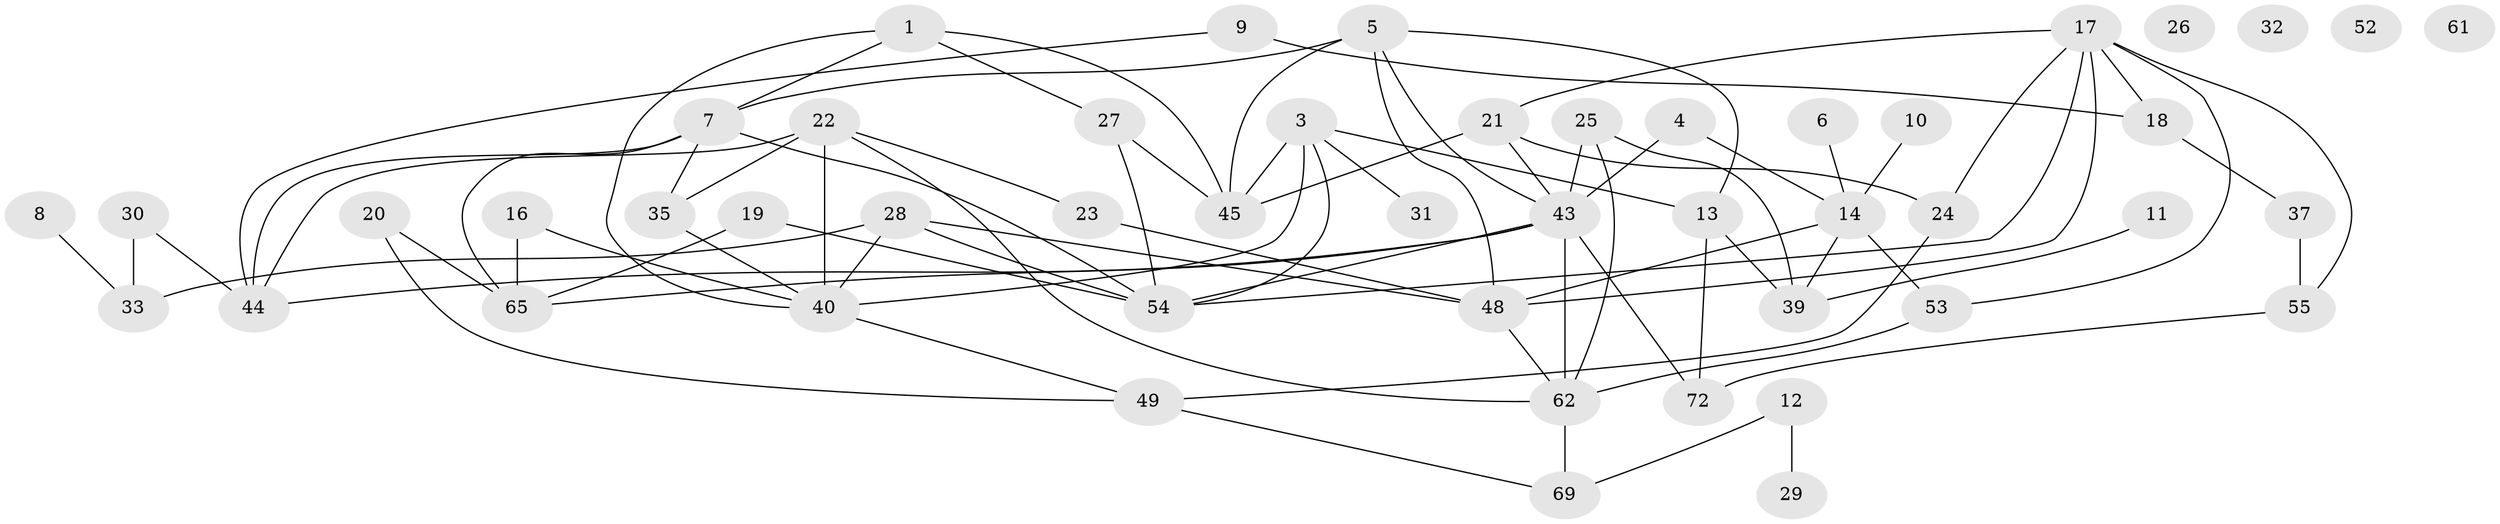 // original degree distribution, {2: 0.2631578947368421, 4: 0.15789473684210525, 3: 0.3026315789473684, 1: 0.10526315789473684, 5: 0.06578947368421052, 6: 0.02631578947368421, 0: 0.05263157894736842, 9: 0.013157894736842105, 7: 0.013157894736842105}
// Generated by graph-tools (version 1.1) at 2025/41/03/06/25 10:41:19]
// undirected, 49 vertices, 81 edges
graph export_dot {
graph [start="1"]
  node [color=gray90,style=filled];
  1 [super="+2"];
  3 [super="+73"];
  4;
  5 [super="+64"];
  6;
  7 [super="+36"];
  8;
  9 [super="+41"];
  10 [super="+67"];
  11 [super="+47"];
  12 [super="+15"];
  13 [super="+68"];
  14 [super="+34"];
  16;
  17 [super="+59"];
  18 [super="+57"];
  19;
  20;
  21;
  22 [super="+60"];
  23;
  24;
  25 [super="+50"];
  26;
  27;
  28 [super="+38"];
  29;
  30;
  31;
  32;
  33 [super="+66"];
  35 [super="+70"];
  37;
  39 [super="+42"];
  40 [super="+56"];
  43 [super="+46"];
  44 [super="+51"];
  45 [super="+76"];
  48 [super="+58"];
  49 [super="+63"];
  52;
  53;
  54 [super="+74"];
  55;
  61;
  62 [super="+75"];
  65 [super="+71"];
  69;
  72;
  1 -- 27;
  1 -- 45;
  1 -- 7;
  1 -- 40;
  3 -- 54;
  3 -- 45;
  3 -- 31;
  3 -- 40;
  3 -- 13;
  4 -- 43;
  4 -- 14;
  5 -- 13;
  5 -- 45;
  5 -- 48;
  5 -- 43;
  5 -- 7;
  6 -- 14;
  7 -- 44 [weight=2];
  7 -- 54;
  7 -- 65;
  7 -- 35;
  8 -- 33;
  9 -- 18;
  9 -- 44;
  10 -- 14;
  11 -- 39;
  12 -- 29;
  12 -- 69;
  13 -- 72;
  13 -- 39;
  14 -- 53;
  14 -- 48;
  14 -- 39;
  16 -- 40;
  16 -- 65;
  17 -- 18;
  17 -- 24;
  17 -- 48;
  17 -- 54;
  17 -- 55;
  17 -- 53;
  17 -- 21;
  18 -- 37;
  19 -- 54;
  19 -- 65;
  20 -- 65;
  20 -- 49;
  21 -- 24;
  21 -- 43;
  21 -- 45;
  22 -- 23;
  22 -- 44;
  22 -- 40;
  22 -- 62;
  22 -- 35;
  23 -- 48;
  24 -- 49;
  25 -- 39;
  25 -- 43;
  25 -- 62;
  27 -- 45;
  27 -- 54;
  28 -- 33;
  28 -- 48;
  28 -- 40;
  28 -- 54;
  30 -- 44;
  30 -- 33;
  35 -- 40;
  37 -- 55;
  40 -- 49;
  43 -- 65;
  43 -- 72;
  43 -- 44;
  43 -- 62;
  43 -- 54;
  48 -- 62;
  49 -- 69;
  53 -- 62;
  55 -- 72;
  62 -- 69;
}
